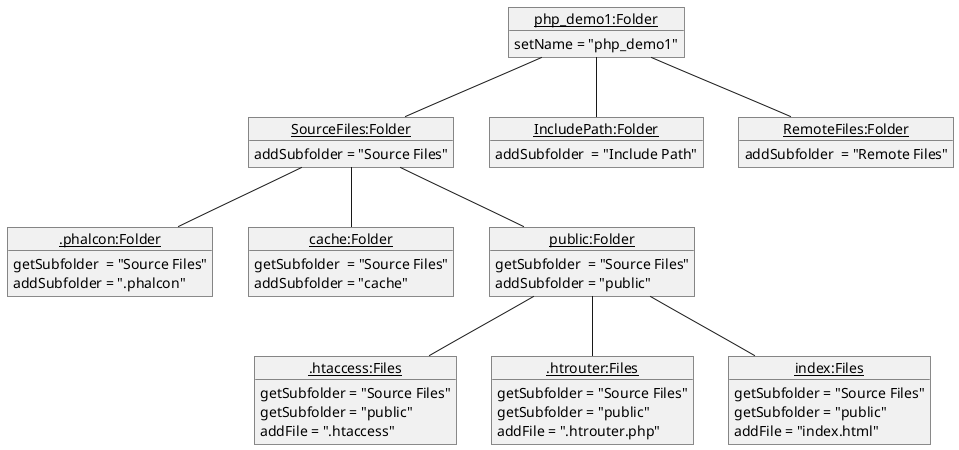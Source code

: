 @startuml
object "<u>php_demo1:Folder</u>" as php {
    setName = "php_demo1"
}
object "<u>SourceFiles:Folder</u>" as sf {
    addSubfolder = "Source Files"
}
object "<u>IncludePath:Folder</u>" as ip {
    addSubfolder  = "Include Path"
}
object "<u>RemoteFiles:Folder</u>" as rf {
    addSubfolder  = "Remote Files"
}
object "<u>.phalcon:Folder</u>" as phalcon {
    getSubfolder  = "Source Files"
    addSubfolder = ".phalcon"
}

object "<u>cache:Folder</u>" as cache{
    getSubfolder  = "Source Files"
    addSubfolder = "cache"
}
object  "<u>public:Folder</u>" as public {
    getSubfolder  = "Source Files"
    addSubfolder = "public"
}


object "<u>.htaccess:Files</u>" as hta {
    getSubfolder = "Source Files"
    getSubfolder = "public"
    addFile = ".htaccess"
}
object "<u>.htrouter:Files</u>" as htr {
    getSubfolder = "Source Files"
    getSubfolder = "public"
    addFile = ".htrouter.php"
}
object "<u>index:Files</u>" as index{
    getSubfolder = "Source Files"
    getSubfolder = "public"
    addFile = "index.html"
}

php -- sf
php -- ip
php -- rf
sf -- phalcon
sf -- cache
sf -- public
public -- hta
public -- htr
public -- index

@enduml
